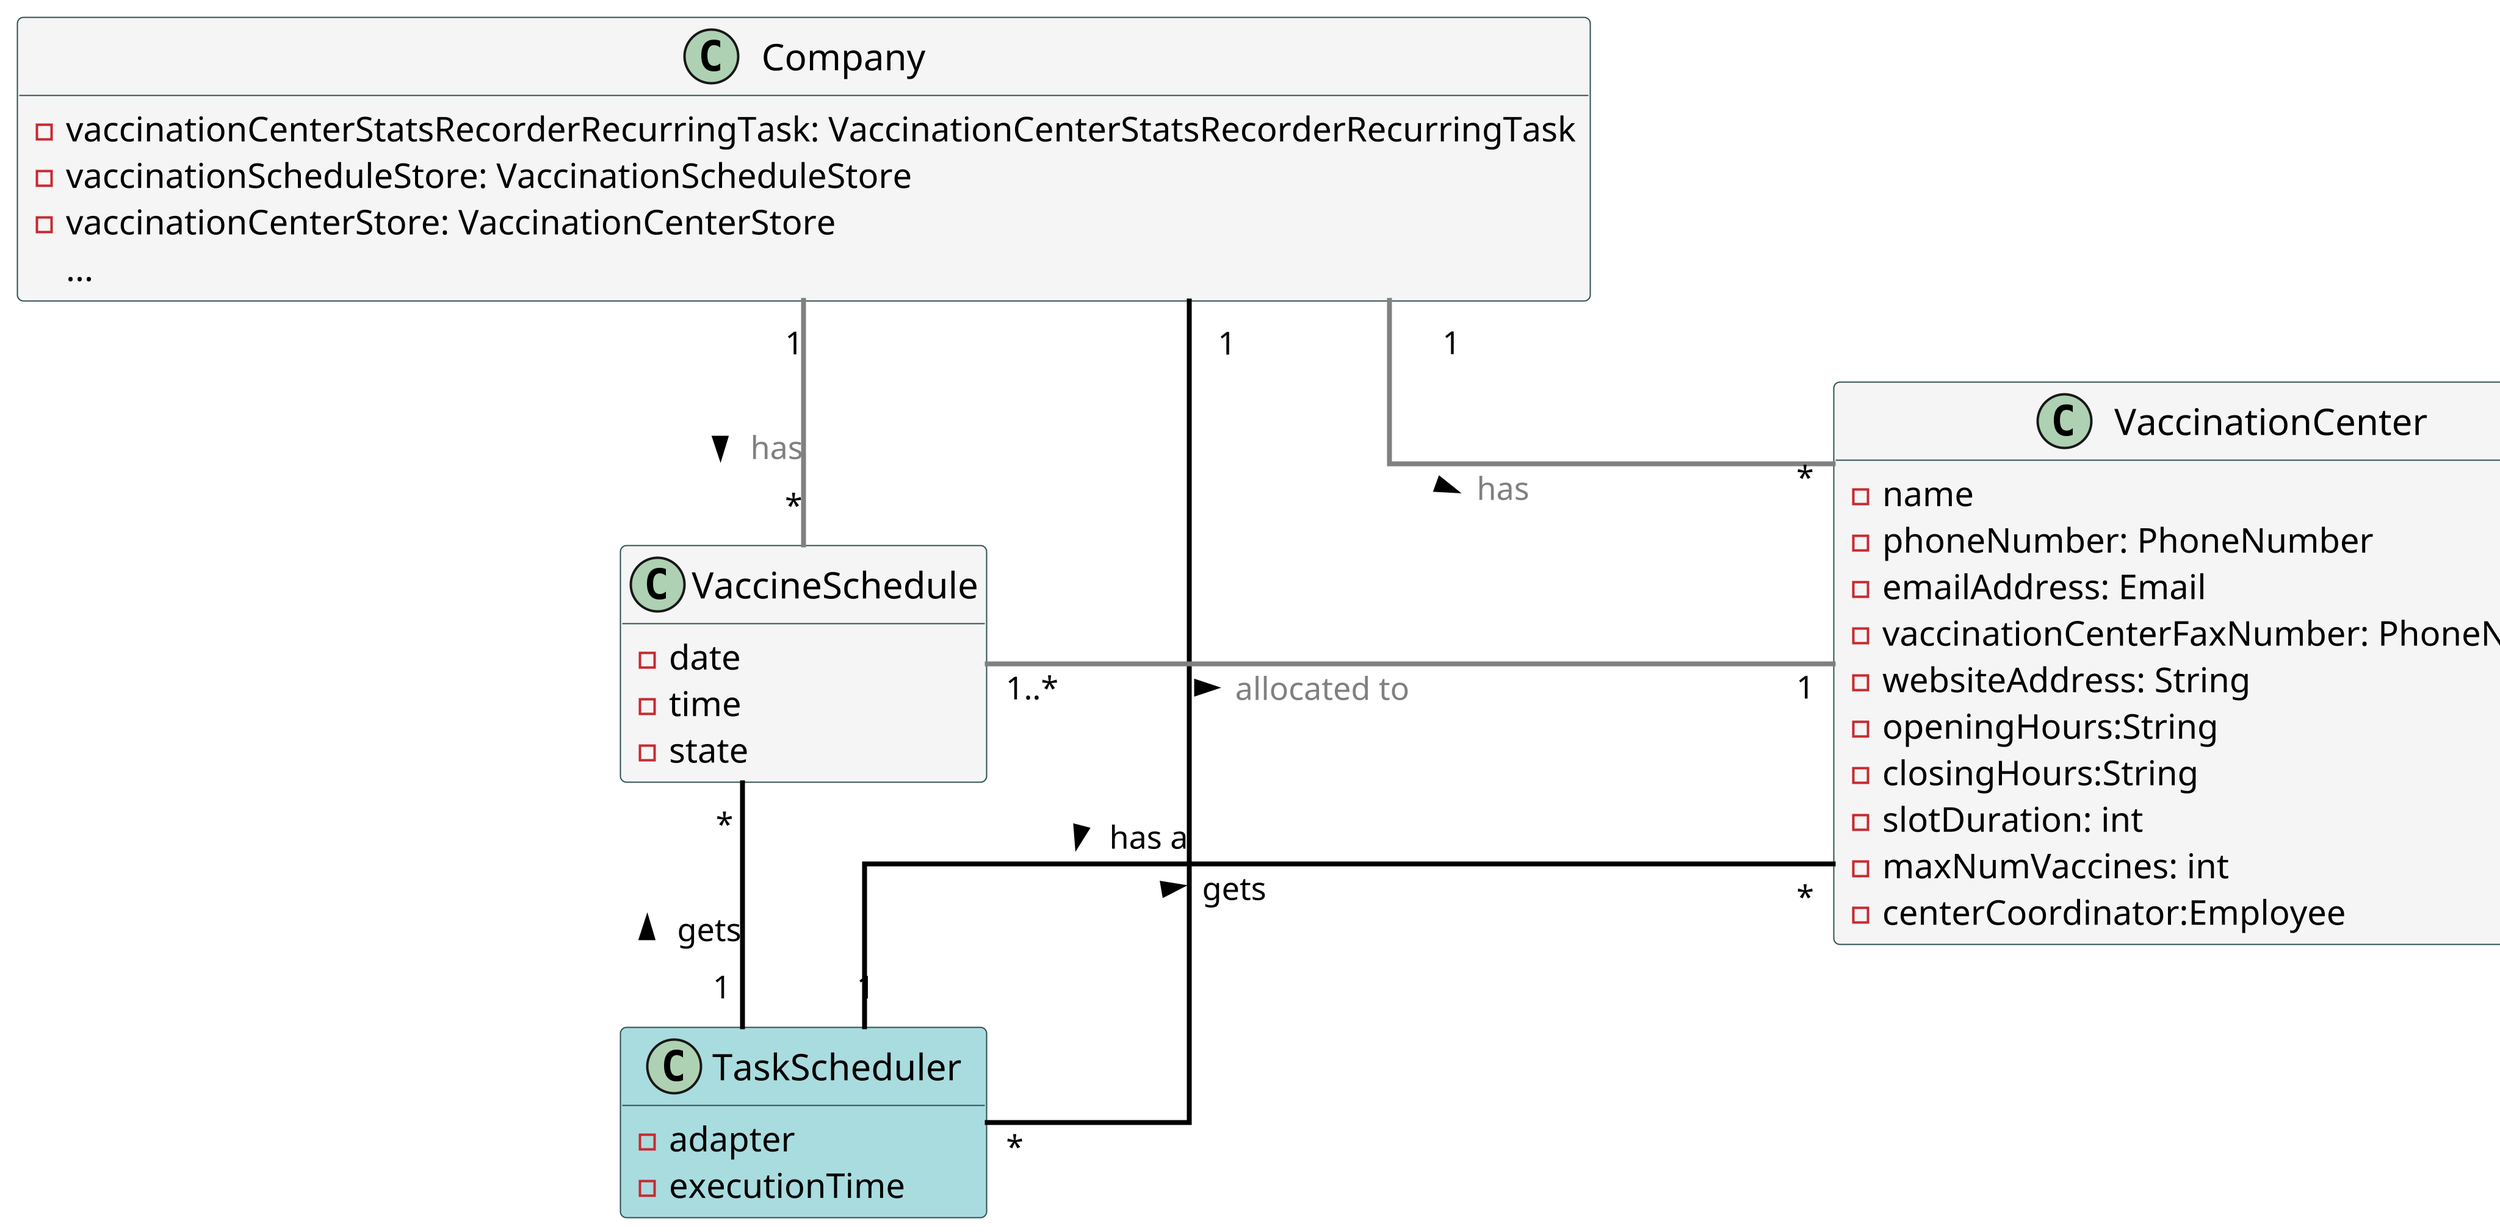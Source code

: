 @startuml
hide methods
left to right direction
scale 10000 height

skinparam classAttributeIconSize 10
skinparam linetype ortho
skinparam minClassWidth 150
skinparam classHeaderBackgroundColor LightGray
skinparam classBackgroundColor WhiteSmoke
skinparam classBorderColor DarkSlateGray
skinparam classFontColor automatic
skinparam classFontSize 15
skinparam classFontName Corbel
skinparam nodesep 100
skinparam ranksep 100

class Company {
    -vaccinationCenterStatsRecorderRecurringTask: VaccinationCenterStatsRecorderRecurringTask
    -vaccinationScheduleStore: VaccinationScheduleStore
    -vaccinationCenterStore: VaccinationCenterStore
    ...

}

class TaskScheduler #A9DCDF{
    -adapter
    -executionTime
}

class VaccinationCenter {
    -name
    -phoneNumber: PhoneNumber
    -emailAddress: Email
    -vaccinationCenterFaxNumber: PhoneNumber
    -websiteAddress: String
    -openingHours:String
    -closingHours:String
    -slotDuration: int
    -maxNumVaccines: int
    -centerCoordinator:Employee
}

'class CommunityMassVaccinationCenter {
'   - vaccineType: VaccineType
'}

'class HealthcareCenter {
'    - ars: String
'    - ages: String
'    - vaccineTypes: List<VaccineType>
'}

'class Address {
'    \n
'}

class VaccineSchedule  {
    -date
    -time
    -state
}


Company "1" -[#grey,thickness=2] "*" VaccinationCenter : <font color=gray> has >
Company "1" -[#grey,thickness=2] "*" VaccineSchedule : <font color=gray> has >
Company "1" -[#black,thickness=2] "*" TaskScheduler : <font color=black> has a >

VaccineSchedule "1..*" -[#grey,thickness=2]- "1" VaccinationCenter :  <font color=gray> allocated to >
TaskScheduler "1" -[#black,thickness=2] "*" VaccinationCenter : <font color=black> gets >
TaskScheduler "1" -[#black,thickness=2]l "*" VaccineSchedule : <font color=black> gets >

@enduml